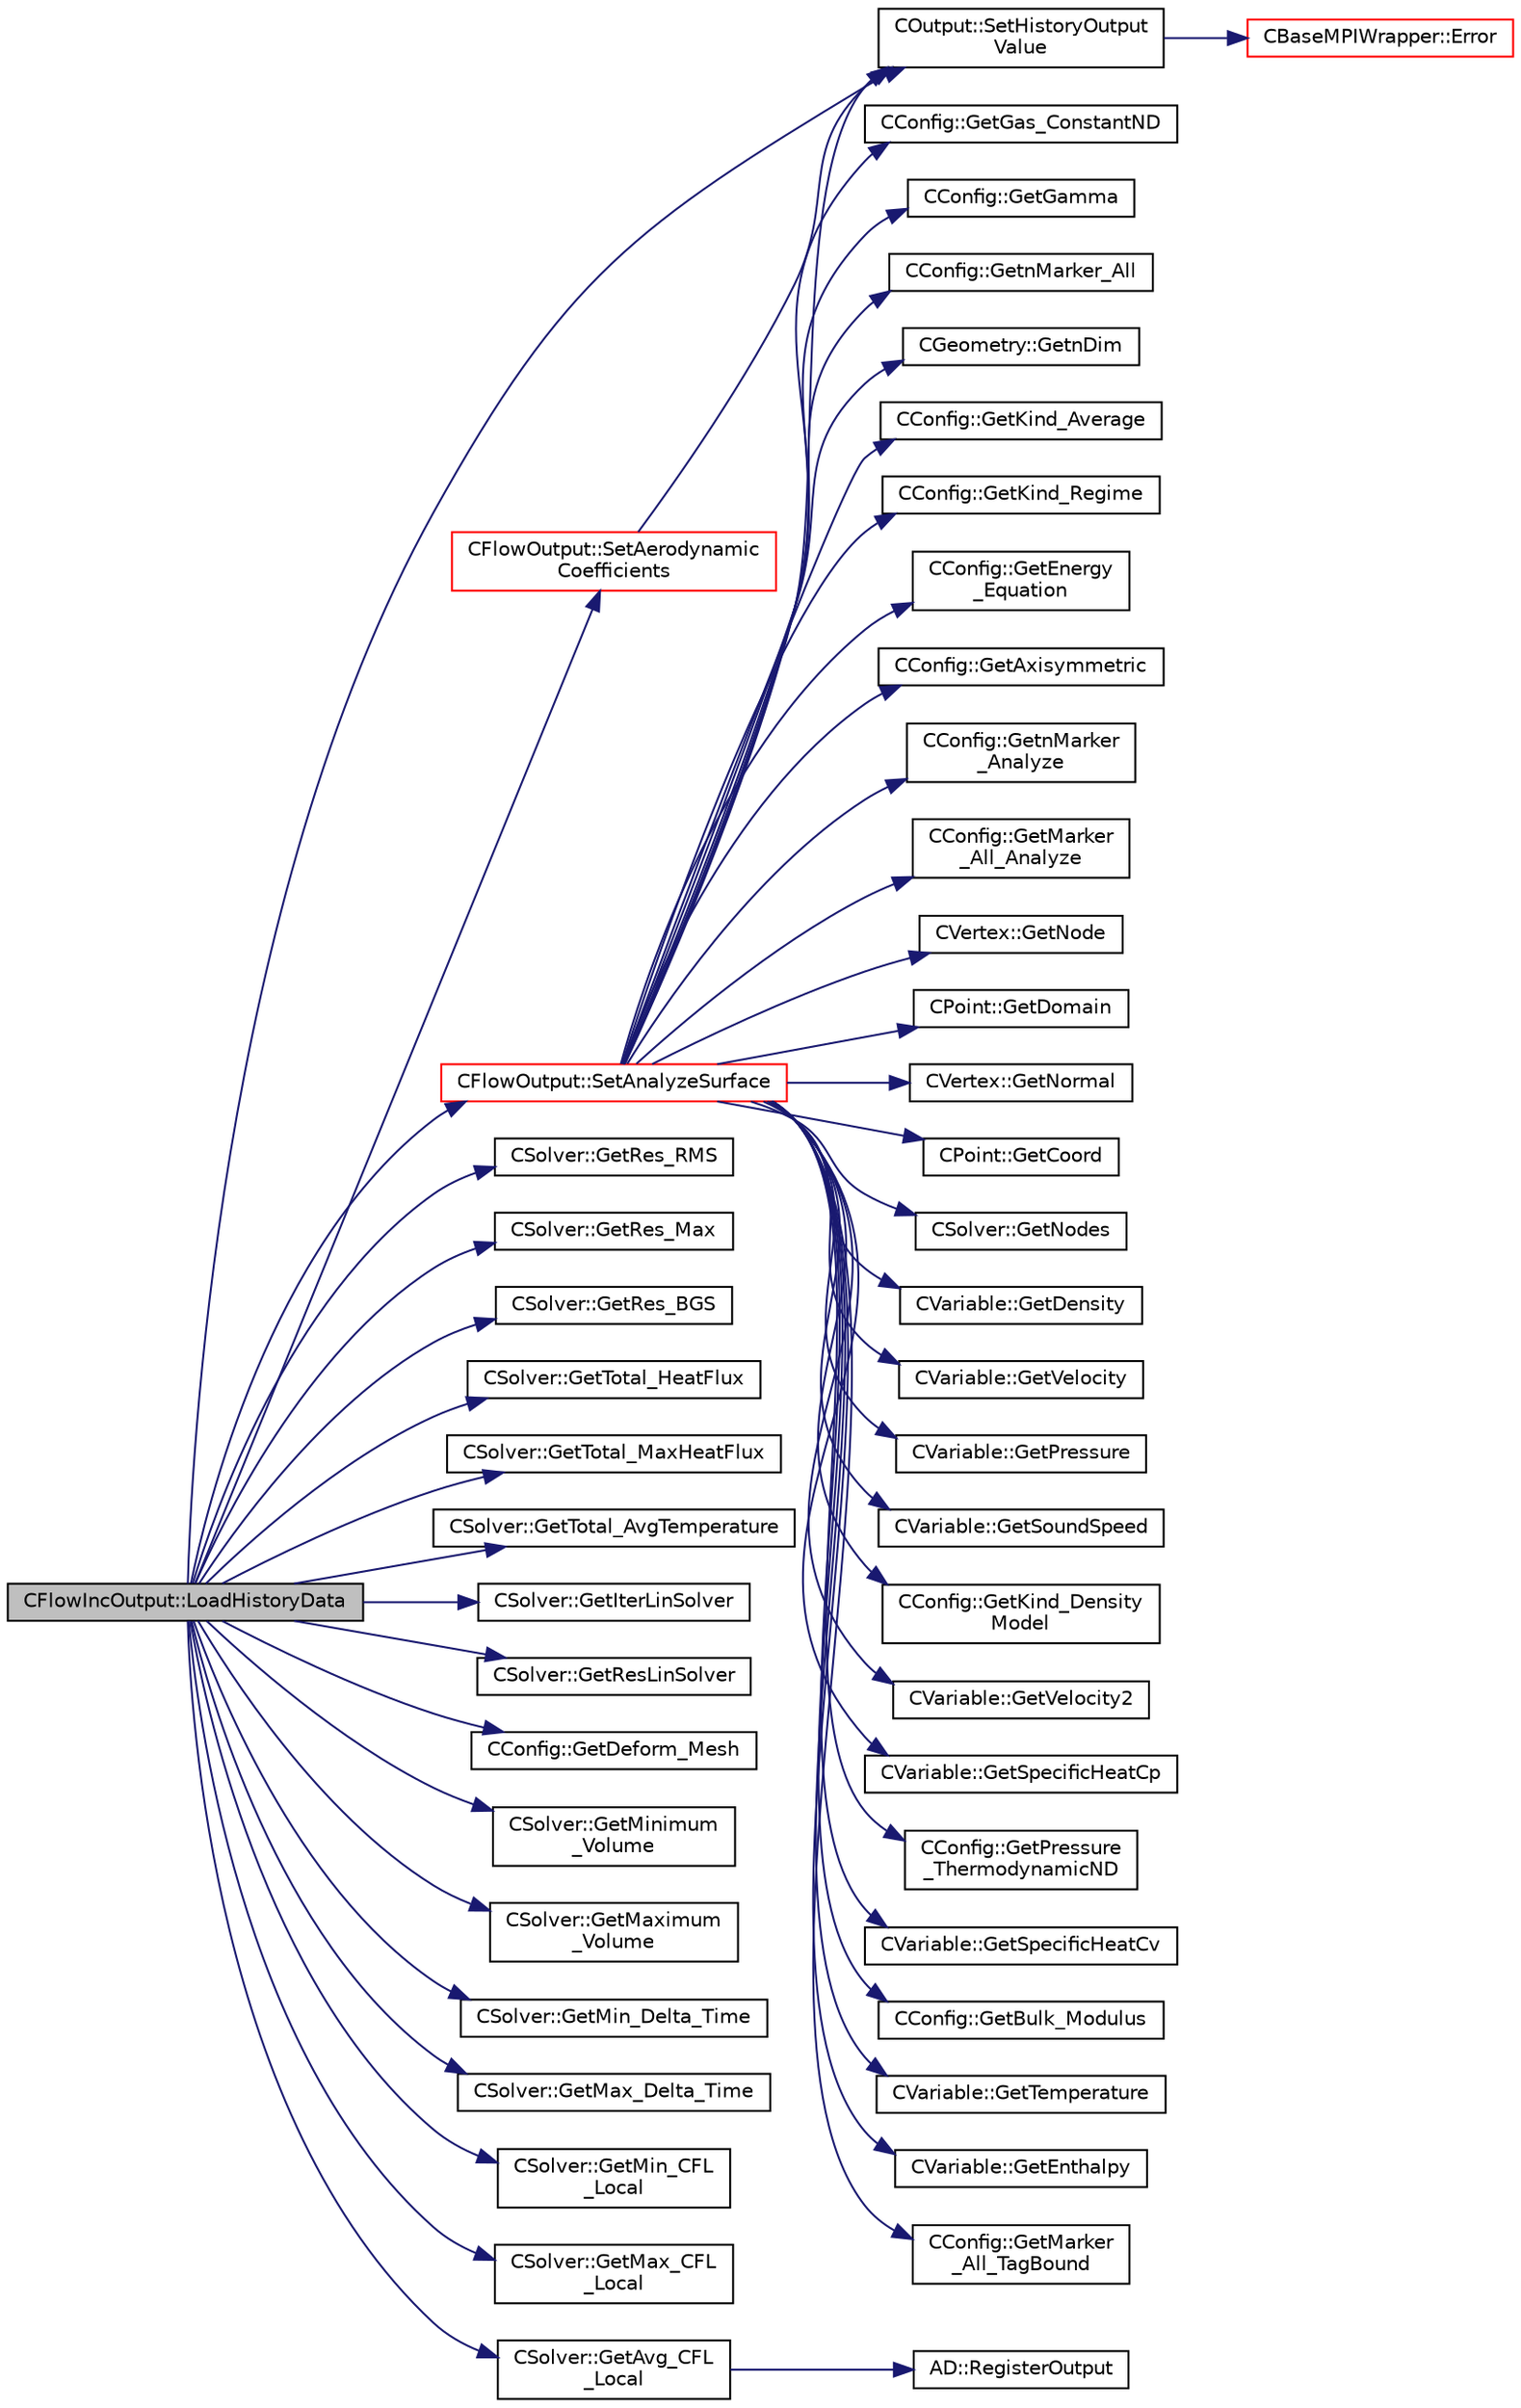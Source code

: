 digraph "CFlowIncOutput::LoadHistoryData"
{
  edge [fontname="Helvetica",fontsize="10",labelfontname="Helvetica",labelfontsize="10"];
  node [fontname="Helvetica",fontsize="10",shape=record];
  rankdir="LR";
  Node11 [label="CFlowIncOutput::LoadHistoryData",height=0.2,width=0.4,color="black", fillcolor="grey75", style="filled", fontcolor="black"];
  Node11 -> Node12 [color="midnightblue",fontsize="10",style="solid",fontname="Helvetica"];
  Node12 [label="COutput::SetHistoryOutput\lValue",height=0.2,width=0.4,color="black", fillcolor="white", style="filled",URL="$class_c_output.html#a1c1f836992f419544472329a44b8836e",tooltip="Set the value of a history output field. "];
  Node12 -> Node13 [color="midnightblue",fontsize="10",style="solid",fontname="Helvetica"];
  Node13 [label="CBaseMPIWrapper::Error",height=0.2,width=0.4,color="red", fillcolor="white", style="filled",URL="$class_c_base_m_p_i_wrapper.html#a04457c47629bda56704e6a8804833eeb"];
  Node11 -> Node15 [color="midnightblue",fontsize="10",style="solid",fontname="Helvetica"];
  Node15 [label="CSolver::GetRes_RMS",height=0.2,width=0.4,color="black", fillcolor="white", style="filled",URL="$class_c_solver.html#a1c24b55e0849f7f6ba2f62d15d7e4f8e",tooltip="Get the maximal residual, this is useful for the convergence history. "];
  Node11 -> Node16 [color="midnightblue",fontsize="10",style="solid",fontname="Helvetica"];
  Node16 [label="CSolver::GetRes_Max",height=0.2,width=0.4,color="black", fillcolor="white", style="filled",URL="$class_c_solver.html#a00c2752e9b098ac63efeac7d14a83779",tooltip="Get the maximal residual, this is useful for the convergence history. "];
  Node11 -> Node17 [color="midnightblue",fontsize="10",style="solid",fontname="Helvetica"];
  Node17 [label="CSolver::GetRes_BGS",height=0.2,width=0.4,color="black", fillcolor="white", style="filled",URL="$class_c_solver.html#a83cd1ade482300b90aa8ccc6aad03acd",tooltip="Get the residual for BGS subiterations. "];
  Node11 -> Node18 [color="midnightblue",fontsize="10",style="solid",fontname="Helvetica"];
  Node18 [label="CSolver::GetTotal_HeatFlux",height=0.2,width=0.4,color="black", fillcolor="white", style="filled",URL="$class_c_solver.html#a7832dc1d7ff189a14babfecde604529b",tooltip="A virtual member. "];
  Node11 -> Node19 [color="midnightblue",fontsize="10",style="solid",fontname="Helvetica"];
  Node19 [label="CSolver::GetTotal_MaxHeatFlux",height=0.2,width=0.4,color="black", fillcolor="white", style="filled",URL="$class_c_solver.html#a9ad1d17fe2bdc7e889c4ebaab1807cc1",tooltip="A virtual member. "];
  Node11 -> Node20 [color="midnightblue",fontsize="10",style="solid",fontname="Helvetica"];
  Node20 [label="CSolver::GetTotal_AvgTemperature",height=0.2,width=0.4,color="black", fillcolor="white", style="filled",URL="$class_c_solver.html#a1a1e06ad7226b8983ee1d6852fce7708",tooltip="A virtual member. "];
  Node11 -> Node21 [color="midnightblue",fontsize="10",style="solid",fontname="Helvetica"];
  Node21 [label="CSolver::GetIterLinSolver",height=0.2,width=0.4,color="black", fillcolor="white", style="filled",URL="$class_c_solver.html#a04e7956dff9a4a332d8e0b53c4647cc7",tooltip="Get number of linear solver iterations. "];
  Node11 -> Node22 [color="midnightblue",fontsize="10",style="solid",fontname="Helvetica"];
  Node22 [label="CSolver::GetResLinSolver",height=0.2,width=0.4,color="black", fillcolor="white", style="filled",URL="$class_c_solver.html#a70a736b6ae6866e8f245277f4de3ec9f",tooltip="Get the final linear solver residual. "];
  Node11 -> Node23 [color="midnightblue",fontsize="10",style="solid",fontname="Helvetica"];
  Node23 [label="CConfig::GetDeform_Mesh",height=0.2,width=0.4,color="black", fillcolor="white", style="filled",URL="$class_c_config.html#ab43e0c11962342e0026903eb68c44417",tooltip="Get information about whether the mesh will be deformed using pseudo linear elasticity. "];
  Node11 -> Node24 [color="midnightblue",fontsize="10",style="solid",fontname="Helvetica"];
  Node24 [label="CSolver::GetMinimum\l_Volume",height=0.2,width=0.4,color="black", fillcolor="white", style="filled",URL="$class_c_solver.html#a4d7e70dac2b8b2d3325ae9e59e30b001",tooltip="Get minimun volume in the mesh. "];
  Node11 -> Node25 [color="midnightblue",fontsize="10",style="solid",fontname="Helvetica"];
  Node25 [label="CSolver::GetMaximum\l_Volume",height=0.2,width=0.4,color="black", fillcolor="white", style="filled",URL="$class_c_solver.html#a864241e34140f760aeaf440fd4d23d72",tooltip="Get maximum volume in the mesh. "];
  Node11 -> Node26 [color="midnightblue",fontsize="10",style="solid",fontname="Helvetica"];
  Node26 [label="CSolver::GetMin_Delta_Time",height=0.2,width=0.4,color="black", fillcolor="white", style="filled",URL="$class_c_solver.html#a803105f2d2facb4a68a1898a22481b39",tooltip="Get the value of the minimum delta time. "];
  Node11 -> Node27 [color="midnightblue",fontsize="10",style="solid",fontname="Helvetica"];
  Node27 [label="CSolver::GetMax_Delta_Time",height=0.2,width=0.4,color="black", fillcolor="white", style="filled",URL="$class_c_solver.html#ac3cd5ddf271490ae2b9189a3e6d90d8d",tooltip="Get the value of the maximum delta time. "];
  Node11 -> Node28 [color="midnightblue",fontsize="10",style="solid",fontname="Helvetica"];
  Node28 [label="CSolver::GetMin_CFL\l_Local",height=0.2,width=0.4,color="black", fillcolor="white", style="filled",URL="$class_c_solver.html#a1c305e1e71150ec7f723e67802dbb21e",tooltip="Get the value of the minimum local CFL number. "];
  Node11 -> Node29 [color="midnightblue",fontsize="10",style="solid",fontname="Helvetica"];
  Node29 [label="CSolver::GetMax_CFL\l_Local",height=0.2,width=0.4,color="black", fillcolor="white", style="filled",URL="$class_c_solver.html#a270ae779ee50f54f19d9d75157455c79",tooltip="Get the value of the maximum local CFL number. "];
  Node11 -> Node30 [color="midnightblue",fontsize="10",style="solid",fontname="Helvetica"];
  Node30 [label="CSolver::GetAvg_CFL\l_Local",height=0.2,width=0.4,color="black", fillcolor="white", style="filled",URL="$class_c_solver.html#a31d395fbd6cc3c1e9da37af80a82d280",tooltip="Get the value of the average local CFL number. "];
  Node30 -> Node31 [color="midnightblue",fontsize="10",style="solid",fontname="Helvetica"];
  Node31 [label="AD::RegisterOutput",height=0.2,width=0.4,color="black", fillcolor="white", style="filled",URL="$namespace_a_d.html#ae381e45797545e980376c4aeb3f5afdc",tooltip="Registers the variable as an output. I.e. as the root of the computational graph. ..."];
  Node11 -> Node32 [color="midnightblue",fontsize="10",style="solid",fontname="Helvetica"];
  Node32 [label="CFlowOutput::SetAnalyzeSurface",height=0.2,width=0.4,color="red", fillcolor="white", style="filled",URL="$class_c_flow_output.html#a3fce259b2fe0a624a311ef889f9ab36c",tooltip="Set flow surface output field values. "];
  Node32 -> Node33 [color="midnightblue",fontsize="10",style="solid",fontname="Helvetica"];
  Node33 [label="CConfig::GetGas_ConstantND",height=0.2,width=0.4,color="black", fillcolor="white", style="filled",URL="$class_c_config.html#a6d835a954bb5e99c5a3de6db5ed24ff3",tooltip="Get the value of specific gas constant. "];
  Node32 -> Node34 [color="midnightblue",fontsize="10",style="solid",fontname="Helvetica"];
  Node34 [label="CConfig::GetGamma",height=0.2,width=0.4,color="black", fillcolor="white", style="filled",URL="$class_c_config.html#a5f01bbbd9c331ecea38eebbe9cc9cd4e",tooltip="Get the value of the Gamma of fluid (ratio of specific heats). "];
  Node32 -> Node35 [color="midnightblue",fontsize="10",style="solid",fontname="Helvetica"];
  Node35 [label="CConfig::GetnMarker_All",height=0.2,width=0.4,color="black", fillcolor="white", style="filled",URL="$class_c_config.html#a300c4884edfc0c2acf395036439004f4",tooltip="Get the total number of boundary markers including send/receive domains. "];
  Node32 -> Node36 [color="midnightblue",fontsize="10",style="solid",fontname="Helvetica"];
  Node36 [label="CGeometry::GetnDim",height=0.2,width=0.4,color="black", fillcolor="white", style="filled",URL="$class_c_geometry.html#a2af01006c0c4f74ba089582f1a3587fe",tooltip="Get number of coordinates. "];
  Node32 -> Node37 [color="midnightblue",fontsize="10",style="solid",fontname="Helvetica"];
  Node37 [label="CConfig::GetKind_Average",height=0.2,width=0.4,color="black", fillcolor="white", style="filled",URL="$class_c_config.html#a9430819d8dac78279c59a06267a0ae1a",tooltip="Get the kind of marker analyze marker (area-averaged, mass flux averaged, etc). "];
  Node32 -> Node38 [color="midnightblue",fontsize="10",style="solid",fontname="Helvetica"];
  Node38 [label="CConfig::GetKind_Regime",height=0.2,width=0.4,color="black", fillcolor="white", style="filled",URL="$class_c_config.html#a66ca7e620390a81cd49cd0a00716128e",tooltip="Governing equations of the flow (it can be different from the run time equation). ..."];
  Node32 -> Node39 [color="midnightblue",fontsize="10",style="solid",fontname="Helvetica"];
  Node39 [label="CConfig::GetEnergy\l_Equation",height=0.2,width=0.4,color="black", fillcolor="white", style="filled",URL="$class_c_config.html#abb2ba1ecf8988532ce9cecb88c206d28",tooltip="Flag for whether to solve the energy equation for incompressible flows. "];
  Node32 -> Node40 [color="midnightblue",fontsize="10",style="solid",fontname="Helvetica"];
  Node40 [label="CConfig::GetAxisymmetric",height=0.2,width=0.4,color="black", fillcolor="white", style="filled",URL="$class_c_config.html#ac6fd9a6673c2f22e98c0d45102f23a65",tooltip="Get information about the axisymmetric frame. "];
  Node32 -> Node41 [color="midnightblue",fontsize="10",style="solid",fontname="Helvetica"];
  Node41 [label="CConfig::GetnMarker\l_Analyze",height=0.2,width=0.4,color="black", fillcolor="white", style="filled",URL="$class_c_config.html#a1700278aa339f15f919f7a6866f2f399",tooltip="Get the total number of moving markers. "];
  Node32 -> Node42 [color="midnightblue",fontsize="10",style="solid",fontname="Helvetica"];
  Node42 [label="CConfig::GetMarker\l_All_Analyze",height=0.2,width=0.4,color="black", fillcolor="white", style="filled",URL="$class_c_config.html#a86beba6e036dfc8376050045ebaead69",tooltip="Get the plotting information for a marker val_marker. "];
  Node32 -> Node43 [color="midnightblue",fontsize="10",style="solid",fontname="Helvetica"];
  Node43 [label="CVertex::GetNode",height=0.2,width=0.4,color="black", fillcolor="white", style="filled",URL="$class_c_vertex.html#a95c513bf927464157ed96b6c79779a1f",tooltip="Get the node of the vertex. "];
  Node32 -> Node44 [color="midnightblue",fontsize="10",style="solid",fontname="Helvetica"];
  Node44 [label="CPoint::GetDomain",height=0.2,width=0.4,color="black", fillcolor="white", style="filled",URL="$class_c_point.html#a1d7e22a60d4cfef356af1cba2bab3e55",tooltip="For parallel computation, its indicates if a point must be computed or not. "];
  Node32 -> Node45 [color="midnightblue",fontsize="10",style="solid",fontname="Helvetica"];
  Node45 [label="CVertex::GetNormal",height=0.2,width=0.4,color="black", fillcolor="white", style="filled",URL="$class_c_vertex.html#a0d289163c6f3384822fcb9ae86fc1c39",tooltip="Copy the the normal vector of a face. "];
  Node32 -> Node46 [color="midnightblue",fontsize="10",style="solid",fontname="Helvetica"];
  Node46 [label="CPoint::GetCoord",height=0.2,width=0.4,color="black", fillcolor="white", style="filled",URL="$class_c_point.html#a95fe081d22e96e190cb3edcbf0d6525f",tooltip="Get the coordinates dor the control volume. "];
  Node32 -> Node47 [color="midnightblue",fontsize="10",style="solid",fontname="Helvetica"];
  Node47 [label="CSolver::GetNodes",height=0.2,width=0.4,color="black", fillcolor="white", style="filled",URL="$class_c_solver.html#af3198e52a2ea377bb765647b5e697197",tooltip="Allow outside access to the nodes of the solver, containing conservatives, primitives, etc. "];
  Node32 -> Node48 [color="midnightblue",fontsize="10",style="solid",fontname="Helvetica"];
  Node48 [label="CVariable::GetDensity",height=0.2,width=0.4,color="black", fillcolor="white", style="filled",URL="$class_c_variable.html#a4892ca545884011b7903a8e35c43b43f",tooltip="A virtual member. "];
  Node32 -> Node49 [color="midnightblue",fontsize="10",style="solid",fontname="Helvetica"];
  Node49 [label="CVariable::GetVelocity",height=0.2,width=0.4,color="black", fillcolor="white", style="filled",URL="$class_c_variable.html#a1f5a6919aa7494cf7e752bb1f822a612",tooltip="A virtual member. "];
  Node32 -> Node50 [color="midnightblue",fontsize="10",style="solid",fontname="Helvetica"];
  Node50 [label="CVariable::GetPressure",height=0.2,width=0.4,color="black", fillcolor="white", style="filled",URL="$class_c_variable.html#ad08820234eeedeb13105e603af2c67ad",tooltip="A virtual member. "];
  Node32 -> Node51 [color="midnightblue",fontsize="10",style="solid",fontname="Helvetica"];
  Node51 [label="CVariable::GetSoundSpeed",height=0.2,width=0.4,color="black", fillcolor="white", style="filled",URL="$class_c_variable.html#accd7f99df9e45684edbc57057fbb0270",tooltip="A virtual member. "];
  Node32 -> Node52 [color="midnightblue",fontsize="10",style="solid",fontname="Helvetica"];
  Node52 [label="CConfig::GetKind_Density\lModel",height=0.2,width=0.4,color="black", fillcolor="white", style="filled",URL="$class_c_config.html#a6ac5dedb352b8312970fe6102e5547f6",tooltip="Option to define the density model for incompressible flows. "];
  Node32 -> Node53 [color="midnightblue",fontsize="10",style="solid",fontname="Helvetica"];
  Node53 [label="CVariable::GetVelocity2",height=0.2,width=0.4,color="black", fillcolor="white", style="filled",URL="$class_c_variable.html#adb479547c54adc328bd5a058b0513b6e",tooltip="A virtual member. "];
  Node32 -> Node54 [color="midnightblue",fontsize="10",style="solid",fontname="Helvetica"];
  Node54 [label="CVariable::GetSpecificHeatCp",height=0.2,width=0.4,color="black", fillcolor="white", style="filled",URL="$class_c_variable.html#ad676879466cd54a8c24f4d86d7e75fb6",tooltip="A virtual member. "];
  Node32 -> Node55 [color="midnightblue",fontsize="10",style="solid",fontname="Helvetica"];
  Node55 [label="CConfig::GetPressure\l_ThermodynamicND",height=0.2,width=0.4,color="black", fillcolor="white", style="filled",URL="$class_c_config.html#aa358b092a1dcb96f420704a065aac051",tooltip="Get the value of the non-dimensionalized thermodynamic pressure. "];
  Node32 -> Node56 [color="midnightblue",fontsize="10",style="solid",fontname="Helvetica"];
  Node56 [label="CVariable::GetSpecificHeatCv",height=0.2,width=0.4,color="black", fillcolor="white", style="filled",URL="$class_c_variable.html#a6686dfb70d0af78812ce41241241de97",tooltip="A virtual member. "];
  Node32 -> Node57 [color="midnightblue",fontsize="10",style="solid",fontname="Helvetica"];
  Node57 [label="CConfig::GetBulk_Modulus",height=0.2,width=0.4,color="black", fillcolor="white", style="filled",URL="$class_c_config.html#ad128c4116eef0a70c91c239204288474",tooltip="Get the value of the bulk modulus. "];
  Node32 -> Node58 [color="midnightblue",fontsize="10",style="solid",fontname="Helvetica"];
  Node58 [label="CVariable::GetTemperature",height=0.2,width=0.4,color="black", fillcolor="white", style="filled",URL="$class_c_variable.html#a21a72a13ee2eb461b8c439c8eb4fce19",tooltip="A virtual member. "];
  Node32 -> Node59 [color="midnightblue",fontsize="10",style="solid",fontname="Helvetica"];
  Node59 [label="CVariable::GetEnthalpy",height=0.2,width=0.4,color="black", fillcolor="white", style="filled",URL="$class_c_variable.html#a525636dad6b2064101677df44f274443",tooltip="A virtual member. "];
  Node32 -> Node60 [color="midnightblue",fontsize="10",style="solid",fontname="Helvetica"];
  Node60 [label="CConfig::GetMarker\l_All_TagBound",height=0.2,width=0.4,color="black", fillcolor="white", style="filled",URL="$class_c_config.html#a967e969a3beb24bb6e57d7036af003be",tooltip="Get the index of the surface defined in the geometry file. "];
  Node32 -> Node12 [color="midnightblue",fontsize="10",style="solid",fontname="Helvetica"];
  Node11 -> Node84 [color="midnightblue",fontsize="10",style="solid",fontname="Helvetica"];
  Node84 [label="CFlowOutput::SetAerodynamic\lCoefficients",height=0.2,width=0.4,color="red", fillcolor="white", style="filled",URL="$class_c_flow_output.html#a849b56a2455df612cf6ab01f6dfacb3c",tooltip="Set the value of the aerodynamic coefficients. "];
  Node84 -> Node12 [color="midnightblue",fontsize="10",style="solid",fontname="Helvetica"];
}
